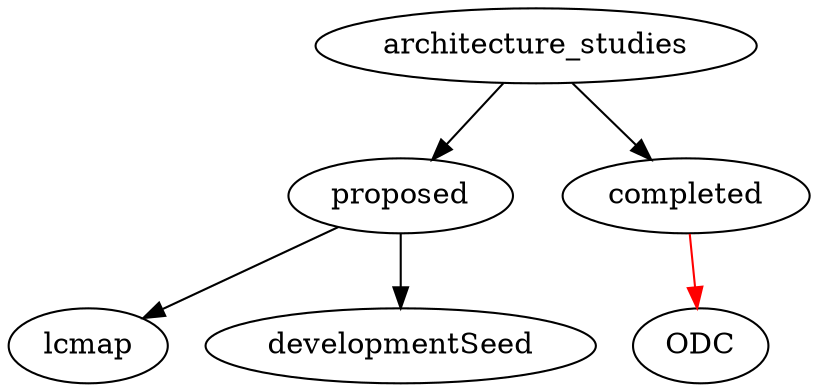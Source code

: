 digraph arch {

architecture_studies
architecture_studies -> proposed
architecture_studies -> completed
completed -> ODC [color=red]
proposed -> lcmap
proposed -> developmentSeed

}
